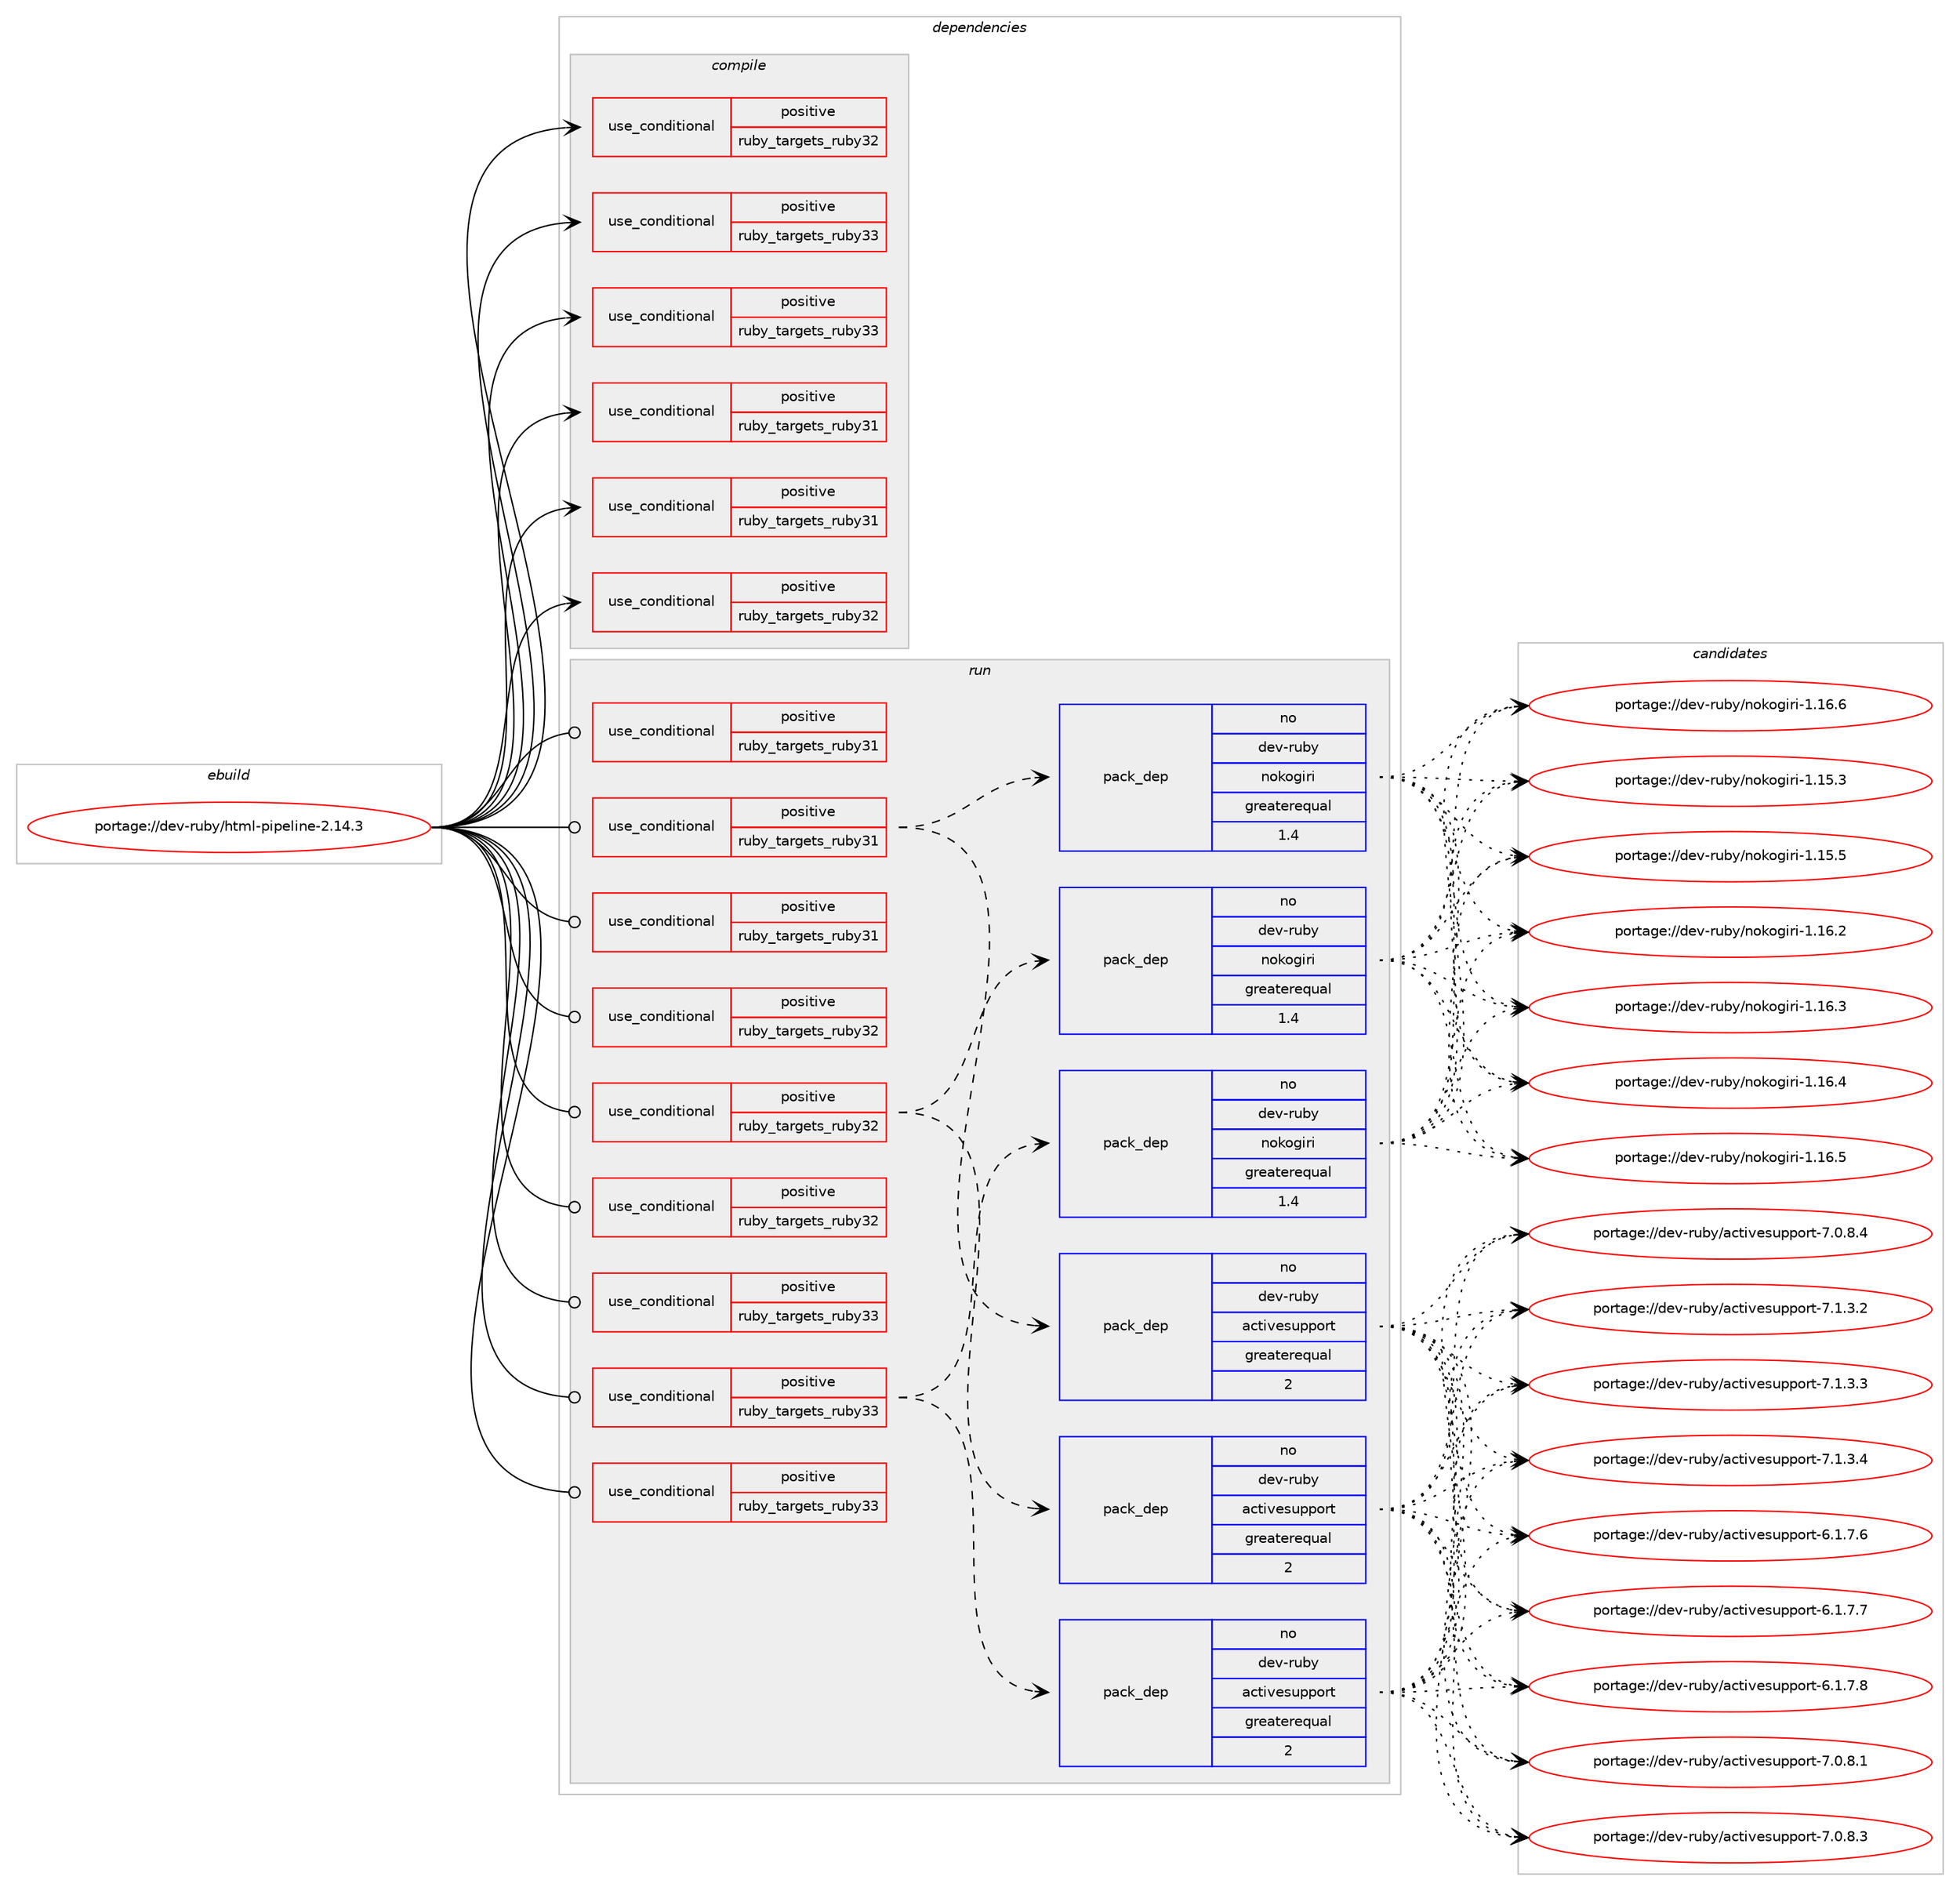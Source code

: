 digraph prolog {

# *************
# Graph options
# *************

newrank=true;
concentrate=true;
compound=true;
graph [rankdir=LR,fontname=Helvetica,fontsize=10,ranksep=1.5];#, ranksep=2.5, nodesep=0.2];
edge  [arrowhead=vee];
node  [fontname=Helvetica,fontsize=10];

# **********
# The ebuild
# **********

subgraph cluster_leftcol {
color=gray;
rank=same;
label=<<i>ebuild</i>>;
id [label="portage://dev-ruby/html-pipeline-2.14.3", color=red, width=4, href="../dev-ruby/html-pipeline-2.14.3.svg"];
}

# ****************
# The dependencies
# ****************

subgraph cluster_midcol {
color=gray;
label=<<i>dependencies</i>>;
subgraph cluster_compile {
fillcolor="#eeeeee";
style=filled;
label=<<i>compile</i>>;
subgraph cond47518 {
dependency94868 [label=<<TABLE BORDER="0" CELLBORDER="1" CELLSPACING="0" CELLPADDING="4"><TR><TD ROWSPAN="3" CELLPADDING="10">use_conditional</TD></TR><TR><TD>positive</TD></TR><TR><TD>ruby_targets_ruby31</TD></TR></TABLE>>, shape=none, color=red];
# *** BEGIN UNKNOWN DEPENDENCY TYPE (TODO) ***
# dependency94868 -> package_dependency(portage://dev-ruby/html-pipeline-2.14.3,install,no,dev-lang,ruby,none,[,,],[slot(3.1)],[])
# *** END UNKNOWN DEPENDENCY TYPE (TODO) ***

}
id:e -> dependency94868:w [weight=20,style="solid",arrowhead="vee"];
subgraph cond47519 {
dependency94869 [label=<<TABLE BORDER="0" CELLBORDER="1" CELLSPACING="0" CELLPADDING="4"><TR><TD ROWSPAN="3" CELLPADDING="10">use_conditional</TD></TR><TR><TD>positive</TD></TR><TR><TD>ruby_targets_ruby31</TD></TR></TABLE>>, shape=none, color=red];
# *** BEGIN UNKNOWN DEPENDENCY TYPE (TODO) ***
# dependency94869 -> package_dependency(portage://dev-ruby/html-pipeline-2.14.3,install,no,virtual,rubygems,none,[,,],[],[use(enable(ruby_targets_ruby31),negative)])
# *** END UNKNOWN DEPENDENCY TYPE (TODO) ***

}
id:e -> dependency94869:w [weight=20,style="solid",arrowhead="vee"];
subgraph cond47520 {
dependency94870 [label=<<TABLE BORDER="0" CELLBORDER="1" CELLSPACING="0" CELLPADDING="4"><TR><TD ROWSPAN="3" CELLPADDING="10">use_conditional</TD></TR><TR><TD>positive</TD></TR><TR><TD>ruby_targets_ruby32</TD></TR></TABLE>>, shape=none, color=red];
# *** BEGIN UNKNOWN DEPENDENCY TYPE (TODO) ***
# dependency94870 -> package_dependency(portage://dev-ruby/html-pipeline-2.14.3,install,no,dev-lang,ruby,none,[,,],[slot(3.2)],[])
# *** END UNKNOWN DEPENDENCY TYPE (TODO) ***

}
id:e -> dependency94870:w [weight=20,style="solid",arrowhead="vee"];
subgraph cond47521 {
dependency94871 [label=<<TABLE BORDER="0" CELLBORDER="1" CELLSPACING="0" CELLPADDING="4"><TR><TD ROWSPAN="3" CELLPADDING="10">use_conditional</TD></TR><TR><TD>positive</TD></TR><TR><TD>ruby_targets_ruby32</TD></TR></TABLE>>, shape=none, color=red];
# *** BEGIN UNKNOWN DEPENDENCY TYPE (TODO) ***
# dependency94871 -> package_dependency(portage://dev-ruby/html-pipeline-2.14.3,install,no,virtual,rubygems,none,[,,],[],[use(enable(ruby_targets_ruby32),negative)])
# *** END UNKNOWN DEPENDENCY TYPE (TODO) ***

}
id:e -> dependency94871:w [weight=20,style="solid",arrowhead="vee"];
subgraph cond47522 {
dependency94872 [label=<<TABLE BORDER="0" CELLBORDER="1" CELLSPACING="0" CELLPADDING="4"><TR><TD ROWSPAN="3" CELLPADDING="10">use_conditional</TD></TR><TR><TD>positive</TD></TR><TR><TD>ruby_targets_ruby33</TD></TR></TABLE>>, shape=none, color=red];
# *** BEGIN UNKNOWN DEPENDENCY TYPE (TODO) ***
# dependency94872 -> package_dependency(portage://dev-ruby/html-pipeline-2.14.3,install,no,dev-lang,ruby,none,[,,],[slot(3.3)],[])
# *** END UNKNOWN DEPENDENCY TYPE (TODO) ***

}
id:e -> dependency94872:w [weight=20,style="solid",arrowhead="vee"];
subgraph cond47523 {
dependency94873 [label=<<TABLE BORDER="0" CELLBORDER="1" CELLSPACING="0" CELLPADDING="4"><TR><TD ROWSPAN="3" CELLPADDING="10">use_conditional</TD></TR><TR><TD>positive</TD></TR><TR><TD>ruby_targets_ruby33</TD></TR></TABLE>>, shape=none, color=red];
# *** BEGIN UNKNOWN DEPENDENCY TYPE (TODO) ***
# dependency94873 -> package_dependency(portage://dev-ruby/html-pipeline-2.14.3,install,no,virtual,rubygems,none,[,,],[],[use(enable(ruby_targets_ruby33),negative)])
# *** END UNKNOWN DEPENDENCY TYPE (TODO) ***

}
id:e -> dependency94873:w [weight=20,style="solid",arrowhead="vee"];
}
subgraph cluster_compileandrun {
fillcolor="#eeeeee";
style=filled;
label=<<i>compile and run</i>>;
}
subgraph cluster_run {
fillcolor="#eeeeee";
style=filled;
label=<<i>run</i>>;
subgraph cond47524 {
dependency94874 [label=<<TABLE BORDER="0" CELLBORDER="1" CELLSPACING="0" CELLPADDING="4"><TR><TD ROWSPAN="3" CELLPADDING="10">use_conditional</TD></TR><TR><TD>positive</TD></TR><TR><TD>ruby_targets_ruby31</TD></TR></TABLE>>, shape=none, color=red];
# *** BEGIN UNKNOWN DEPENDENCY TYPE (TODO) ***
# dependency94874 -> package_dependency(portage://dev-ruby/html-pipeline-2.14.3,run,no,dev-lang,ruby,none,[,,],[slot(3.1)],[])
# *** END UNKNOWN DEPENDENCY TYPE (TODO) ***

}
id:e -> dependency94874:w [weight=20,style="solid",arrowhead="odot"];
subgraph cond47525 {
dependency94875 [label=<<TABLE BORDER="0" CELLBORDER="1" CELLSPACING="0" CELLPADDING="4"><TR><TD ROWSPAN="3" CELLPADDING="10">use_conditional</TD></TR><TR><TD>positive</TD></TR><TR><TD>ruby_targets_ruby31</TD></TR></TABLE>>, shape=none, color=red];
subgraph pack46053 {
dependency94876 [label=<<TABLE BORDER="0" CELLBORDER="1" CELLSPACING="0" CELLPADDING="4" WIDTH="220"><TR><TD ROWSPAN="6" CELLPADDING="30">pack_dep</TD></TR><TR><TD WIDTH="110">no</TD></TR><TR><TD>dev-ruby</TD></TR><TR><TD>activesupport</TD></TR><TR><TD>greaterequal</TD></TR><TR><TD>2</TD></TR></TABLE>>, shape=none, color=blue];
}
dependency94875:e -> dependency94876:w [weight=20,style="dashed",arrowhead="vee"];
subgraph pack46054 {
dependency94877 [label=<<TABLE BORDER="0" CELLBORDER="1" CELLSPACING="0" CELLPADDING="4" WIDTH="220"><TR><TD ROWSPAN="6" CELLPADDING="30">pack_dep</TD></TR><TR><TD WIDTH="110">no</TD></TR><TR><TD>dev-ruby</TD></TR><TR><TD>nokogiri</TD></TR><TR><TD>greaterequal</TD></TR><TR><TD>1.4</TD></TR></TABLE>>, shape=none, color=blue];
}
dependency94875:e -> dependency94877:w [weight=20,style="dashed",arrowhead="vee"];
}
id:e -> dependency94875:w [weight=20,style="solid",arrowhead="odot"];
subgraph cond47526 {
dependency94878 [label=<<TABLE BORDER="0" CELLBORDER="1" CELLSPACING="0" CELLPADDING="4"><TR><TD ROWSPAN="3" CELLPADDING="10">use_conditional</TD></TR><TR><TD>positive</TD></TR><TR><TD>ruby_targets_ruby31</TD></TR></TABLE>>, shape=none, color=red];
# *** BEGIN UNKNOWN DEPENDENCY TYPE (TODO) ***
# dependency94878 -> package_dependency(portage://dev-ruby/html-pipeline-2.14.3,run,no,virtual,rubygems,none,[,,],[],[use(enable(ruby_targets_ruby31),negative)])
# *** END UNKNOWN DEPENDENCY TYPE (TODO) ***

}
id:e -> dependency94878:w [weight=20,style="solid",arrowhead="odot"];
subgraph cond47527 {
dependency94879 [label=<<TABLE BORDER="0" CELLBORDER="1" CELLSPACING="0" CELLPADDING="4"><TR><TD ROWSPAN="3" CELLPADDING="10">use_conditional</TD></TR><TR><TD>positive</TD></TR><TR><TD>ruby_targets_ruby32</TD></TR></TABLE>>, shape=none, color=red];
# *** BEGIN UNKNOWN DEPENDENCY TYPE (TODO) ***
# dependency94879 -> package_dependency(portage://dev-ruby/html-pipeline-2.14.3,run,no,dev-lang,ruby,none,[,,],[slot(3.2)],[])
# *** END UNKNOWN DEPENDENCY TYPE (TODO) ***

}
id:e -> dependency94879:w [weight=20,style="solid",arrowhead="odot"];
subgraph cond47528 {
dependency94880 [label=<<TABLE BORDER="0" CELLBORDER="1" CELLSPACING="0" CELLPADDING="4"><TR><TD ROWSPAN="3" CELLPADDING="10">use_conditional</TD></TR><TR><TD>positive</TD></TR><TR><TD>ruby_targets_ruby32</TD></TR></TABLE>>, shape=none, color=red];
subgraph pack46055 {
dependency94881 [label=<<TABLE BORDER="0" CELLBORDER="1" CELLSPACING="0" CELLPADDING="4" WIDTH="220"><TR><TD ROWSPAN="6" CELLPADDING="30">pack_dep</TD></TR><TR><TD WIDTH="110">no</TD></TR><TR><TD>dev-ruby</TD></TR><TR><TD>activesupport</TD></TR><TR><TD>greaterequal</TD></TR><TR><TD>2</TD></TR></TABLE>>, shape=none, color=blue];
}
dependency94880:e -> dependency94881:w [weight=20,style="dashed",arrowhead="vee"];
subgraph pack46056 {
dependency94882 [label=<<TABLE BORDER="0" CELLBORDER="1" CELLSPACING="0" CELLPADDING="4" WIDTH="220"><TR><TD ROWSPAN="6" CELLPADDING="30">pack_dep</TD></TR><TR><TD WIDTH="110">no</TD></TR><TR><TD>dev-ruby</TD></TR><TR><TD>nokogiri</TD></TR><TR><TD>greaterequal</TD></TR><TR><TD>1.4</TD></TR></TABLE>>, shape=none, color=blue];
}
dependency94880:e -> dependency94882:w [weight=20,style="dashed",arrowhead="vee"];
}
id:e -> dependency94880:w [weight=20,style="solid",arrowhead="odot"];
subgraph cond47529 {
dependency94883 [label=<<TABLE BORDER="0" CELLBORDER="1" CELLSPACING="0" CELLPADDING="4"><TR><TD ROWSPAN="3" CELLPADDING="10">use_conditional</TD></TR><TR><TD>positive</TD></TR><TR><TD>ruby_targets_ruby32</TD></TR></TABLE>>, shape=none, color=red];
# *** BEGIN UNKNOWN DEPENDENCY TYPE (TODO) ***
# dependency94883 -> package_dependency(portage://dev-ruby/html-pipeline-2.14.3,run,no,virtual,rubygems,none,[,,],[],[use(enable(ruby_targets_ruby32),negative)])
# *** END UNKNOWN DEPENDENCY TYPE (TODO) ***

}
id:e -> dependency94883:w [weight=20,style="solid",arrowhead="odot"];
subgraph cond47530 {
dependency94884 [label=<<TABLE BORDER="0" CELLBORDER="1" CELLSPACING="0" CELLPADDING="4"><TR><TD ROWSPAN="3" CELLPADDING="10">use_conditional</TD></TR><TR><TD>positive</TD></TR><TR><TD>ruby_targets_ruby33</TD></TR></TABLE>>, shape=none, color=red];
# *** BEGIN UNKNOWN DEPENDENCY TYPE (TODO) ***
# dependency94884 -> package_dependency(portage://dev-ruby/html-pipeline-2.14.3,run,no,dev-lang,ruby,none,[,,],[slot(3.3)],[])
# *** END UNKNOWN DEPENDENCY TYPE (TODO) ***

}
id:e -> dependency94884:w [weight=20,style="solid",arrowhead="odot"];
subgraph cond47531 {
dependency94885 [label=<<TABLE BORDER="0" CELLBORDER="1" CELLSPACING="0" CELLPADDING="4"><TR><TD ROWSPAN="3" CELLPADDING="10">use_conditional</TD></TR><TR><TD>positive</TD></TR><TR><TD>ruby_targets_ruby33</TD></TR></TABLE>>, shape=none, color=red];
subgraph pack46057 {
dependency94886 [label=<<TABLE BORDER="0" CELLBORDER="1" CELLSPACING="0" CELLPADDING="4" WIDTH="220"><TR><TD ROWSPAN="6" CELLPADDING="30">pack_dep</TD></TR><TR><TD WIDTH="110">no</TD></TR><TR><TD>dev-ruby</TD></TR><TR><TD>activesupport</TD></TR><TR><TD>greaterequal</TD></TR><TR><TD>2</TD></TR></TABLE>>, shape=none, color=blue];
}
dependency94885:e -> dependency94886:w [weight=20,style="dashed",arrowhead="vee"];
subgraph pack46058 {
dependency94887 [label=<<TABLE BORDER="0" CELLBORDER="1" CELLSPACING="0" CELLPADDING="4" WIDTH="220"><TR><TD ROWSPAN="6" CELLPADDING="30">pack_dep</TD></TR><TR><TD WIDTH="110">no</TD></TR><TR><TD>dev-ruby</TD></TR><TR><TD>nokogiri</TD></TR><TR><TD>greaterequal</TD></TR><TR><TD>1.4</TD></TR></TABLE>>, shape=none, color=blue];
}
dependency94885:e -> dependency94887:w [weight=20,style="dashed",arrowhead="vee"];
}
id:e -> dependency94885:w [weight=20,style="solid",arrowhead="odot"];
subgraph cond47532 {
dependency94888 [label=<<TABLE BORDER="0" CELLBORDER="1" CELLSPACING="0" CELLPADDING="4"><TR><TD ROWSPAN="3" CELLPADDING="10">use_conditional</TD></TR><TR><TD>positive</TD></TR><TR><TD>ruby_targets_ruby33</TD></TR></TABLE>>, shape=none, color=red];
# *** BEGIN UNKNOWN DEPENDENCY TYPE (TODO) ***
# dependency94888 -> package_dependency(portage://dev-ruby/html-pipeline-2.14.3,run,no,virtual,rubygems,none,[,,],[],[use(enable(ruby_targets_ruby33),negative)])
# *** END UNKNOWN DEPENDENCY TYPE (TODO) ***

}
id:e -> dependency94888:w [weight=20,style="solid",arrowhead="odot"];
}
}

# **************
# The candidates
# **************

subgraph cluster_choices {
rank=same;
color=gray;
label=<<i>candidates</i>>;

subgraph choice46053 {
color=black;
nodesep=1;
choice10010111845114117981214797991161051181011151171121121111141164554464946554654 [label="portage://dev-ruby/activesupport-6.1.7.6", color=red, width=4,href="../dev-ruby/activesupport-6.1.7.6.svg"];
choice10010111845114117981214797991161051181011151171121121111141164554464946554655 [label="portage://dev-ruby/activesupport-6.1.7.7", color=red, width=4,href="../dev-ruby/activesupport-6.1.7.7.svg"];
choice10010111845114117981214797991161051181011151171121121111141164554464946554656 [label="portage://dev-ruby/activesupport-6.1.7.8", color=red, width=4,href="../dev-ruby/activesupport-6.1.7.8.svg"];
choice10010111845114117981214797991161051181011151171121121111141164555464846564649 [label="portage://dev-ruby/activesupport-7.0.8.1", color=red, width=4,href="../dev-ruby/activesupport-7.0.8.1.svg"];
choice10010111845114117981214797991161051181011151171121121111141164555464846564651 [label="portage://dev-ruby/activesupport-7.0.8.3", color=red, width=4,href="../dev-ruby/activesupport-7.0.8.3.svg"];
choice10010111845114117981214797991161051181011151171121121111141164555464846564652 [label="portage://dev-ruby/activesupport-7.0.8.4", color=red, width=4,href="../dev-ruby/activesupport-7.0.8.4.svg"];
choice10010111845114117981214797991161051181011151171121121111141164555464946514650 [label="portage://dev-ruby/activesupport-7.1.3.2", color=red, width=4,href="../dev-ruby/activesupport-7.1.3.2.svg"];
choice10010111845114117981214797991161051181011151171121121111141164555464946514651 [label="portage://dev-ruby/activesupport-7.1.3.3", color=red, width=4,href="../dev-ruby/activesupport-7.1.3.3.svg"];
choice10010111845114117981214797991161051181011151171121121111141164555464946514652 [label="portage://dev-ruby/activesupport-7.1.3.4", color=red, width=4,href="../dev-ruby/activesupport-7.1.3.4.svg"];
dependency94876:e -> choice10010111845114117981214797991161051181011151171121121111141164554464946554654:w [style=dotted,weight="100"];
dependency94876:e -> choice10010111845114117981214797991161051181011151171121121111141164554464946554655:w [style=dotted,weight="100"];
dependency94876:e -> choice10010111845114117981214797991161051181011151171121121111141164554464946554656:w [style=dotted,weight="100"];
dependency94876:e -> choice10010111845114117981214797991161051181011151171121121111141164555464846564649:w [style=dotted,weight="100"];
dependency94876:e -> choice10010111845114117981214797991161051181011151171121121111141164555464846564651:w [style=dotted,weight="100"];
dependency94876:e -> choice10010111845114117981214797991161051181011151171121121111141164555464846564652:w [style=dotted,weight="100"];
dependency94876:e -> choice10010111845114117981214797991161051181011151171121121111141164555464946514650:w [style=dotted,weight="100"];
dependency94876:e -> choice10010111845114117981214797991161051181011151171121121111141164555464946514651:w [style=dotted,weight="100"];
dependency94876:e -> choice10010111845114117981214797991161051181011151171121121111141164555464946514652:w [style=dotted,weight="100"];
}
subgraph choice46054 {
color=black;
nodesep=1;
choice10010111845114117981214711011110711110310511410545494649534651 [label="portage://dev-ruby/nokogiri-1.15.3", color=red, width=4,href="../dev-ruby/nokogiri-1.15.3.svg"];
choice10010111845114117981214711011110711110310511410545494649534653 [label="portage://dev-ruby/nokogiri-1.15.5", color=red, width=4,href="../dev-ruby/nokogiri-1.15.5.svg"];
choice10010111845114117981214711011110711110310511410545494649544650 [label="portage://dev-ruby/nokogiri-1.16.2", color=red, width=4,href="../dev-ruby/nokogiri-1.16.2.svg"];
choice10010111845114117981214711011110711110310511410545494649544651 [label="portage://dev-ruby/nokogiri-1.16.3", color=red, width=4,href="../dev-ruby/nokogiri-1.16.3.svg"];
choice10010111845114117981214711011110711110310511410545494649544652 [label="portage://dev-ruby/nokogiri-1.16.4", color=red, width=4,href="../dev-ruby/nokogiri-1.16.4.svg"];
choice10010111845114117981214711011110711110310511410545494649544653 [label="portage://dev-ruby/nokogiri-1.16.5", color=red, width=4,href="../dev-ruby/nokogiri-1.16.5.svg"];
choice10010111845114117981214711011110711110310511410545494649544654 [label="portage://dev-ruby/nokogiri-1.16.6", color=red, width=4,href="../dev-ruby/nokogiri-1.16.6.svg"];
dependency94877:e -> choice10010111845114117981214711011110711110310511410545494649534651:w [style=dotted,weight="100"];
dependency94877:e -> choice10010111845114117981214711011110711110310511410545494649534653:w [style=dotted,weight="100"];
dependency94877:e -> choice10010111845114117981214711011110711110310511410545494649544650:w [style=dotted,weight="100"];
dependency94877:e -> choice10010111845114117981214711011110711110310511410545494649544651:w [style=dotted,weight="100"];
dependency94877:e -> choice10010111845114117981214711011110711110310511410545494649544652:w [style=dotted,weight="100"];
dependency94877:e -> choice10010111845114117981214711011110711110310511410545494649544653:w [style=dotted,weight="100"];
dependency94877:e -> choice10010111845114117981214711011110711110310511410545494649544654:w [style=dotted,weight="100"];
}
subgraph choice46055 {
color=black;
nodesep=1;
choice10010111845114117981214797991161051181011151171121121111141164554464946554654 [label="portage://dev-ruby/activesupport-6.1.7.6", color=red, width=4,href="../dev-ruby/activesupport-6.1.7.6.svg"];
choice10010111845114117981214797991161051181011151171121121111141164554464946554655 [label="portage://dev-ruby/activesupport-6.1.7.7", color=red, width=4,href="../dev-ruby/activesupport-6.1.7.7.svg"];
choice10010111845114117981214797991161051181011151171121121111141164554464946554656 [label="portage://dev-ruby/activesupport-6.1.7.8", color=red, width=4,href="../dev-ruby/activesupport-6.1.7.8.svg"];
choice10010111845114117981214797991161051181011151171121121111141164555464846564649 [label="portage://dev-ruby/activesupport-7.0.8.1", color=red, width=4,href="../dev-ruby/activesupport-7.0.8.1.svg"];
choice10010111845114117981214797991161051181011151171121121111141164555464846564651 [label="portage://dev-ruby/activesupport-7.0.8.3", color=red, width=4,href="../dev-ruby/activesupport-7.0.8.3.svg"];
choice10010111845114117981214797991161051181011151171121121111141164555464846564652 [label="portage://dev-ruby/activesupport-7.0.8.4", color=red, width=4,href="../dev-ruby/activesupport-7.0.8.4.svg"];
choice10010111845114117981214797991161051181011151171121121111141164555464946514650 [label="portage://dev-ruby/activesupport-7.1.3.2", color=red, width=4,href="../dev-ruby/activesupport-7.1.3.2.svg"];
choice10010111845114117981214797991161051181011151171121121111141164555464946514651 [label="portage://dev-ruby/activesupport-7.1.3.3", color=red, width=4,href="../dev-ruby/activesupport-7.1.3.3.svg"];
choice10010111845114117981214797991161051181011151171121121111141164555464946514652 [label="portage://dev-ruby/activesupport-7.1.3.4", color=red, width=4,href="../dev-ruby/activesupport-7.1.3.4.svg"];
dependency94881:e -> choice10010111845114117981214797991161051181011151171121121111141164554464946554654:w [style=dotted,weight="100"];
dependency94881:e -> choice10010111845114117981214797991161051181011151171121121111141164554464946554655:w [style=dotted,weight="100"];
dependency94881:e -> choice10010111845114117981214797991161051181011151171121121111141164554464946554656:w [style=dotted,weight="100"];
dependency94881:e -> choice10010111845114117981214797991161051181011151171121121111141164555464846564649:w [style=dotted,weight="100"];
dependency94881:e -> choice10010111845114117981214797991161051181011151171121121111141164555464846564651:w [style=dotted,weight="100"];
dependency94881:e -> choice10010111845114117981214797991161051181011151171121121111141164555464846564652:w [style=dotted,weight="100"];
dependency94881:e -> choice10010111845114117981214797991161051181011151171121121111141164555464946514650:w [style=dotted,weight="100"];
dependency94881:e -> choice10010111845114117981214797991161051181011151171121121111141164555464946514651:w [style=dotted,weight="100"];
dependency94881:e -> choice10010111845114117981214797991161051181011151171121121111141164555464946514652:w [style=dotted,weight="100"];
}
subgraph choice46056 {
color=black;
nodesep=1;
choice10010111845114117981214711011110711110310511410545494649534651 [label="portage://dev-ruby/nokogiri-1.15.3", color=red, width=4,href="../dev-ruby/nokogiri-1.15.3.svg"];
choice10010111845114117981214711011110711110310511410545494649534653 [label="portage://dev-ruby/nokogiri-1.15.5", color=red, width=4,href="../dev-ruby/nokogiri-1.15.5.svg"];
choice10010111845114117981214711011110711110310511410545494649544650 [label="portage://dev-ruby/nokogiri-1.16.2", color=red, width=4,href="../dev-ruby/nokogiri-1.16.2.svg"];
choice10010111845114117981214711011110711110310511410545494649544651 [label="portage://dev-ruby/nokogiri-1.16.3", color=red, width=4,href="../dev-ruby/nokogiri-1.16.3.svg"];
choice10010111845114117981214711011110711110310511410545494649544652 [label="portage://dev-ruby/nokogiri-1.16.4", color=red, width=4,href="../dev-ruby/nokogiri-1.16.4.svg"];
choice10010111845114117981214711011110711110310511410545494649544653 [label="portage://dev-ruby/nokogiri-1.16.5", color=red, width=4,href="../dev-ruby/nokogiri-1.16.5.svg"];
choice10010111845114117981214711011110711110310511410545494649544654 [label="portage://dev-ruby/nokogiri-1.16.6", color=red, width=4,href="../dev-ruby/nokogiri-1.16.6.svg"];
dependency94882:e -> choice10010111845114117981214711011110711110310511410545494649534651:w [style=dotted,weight="100"];
dependency94882:e -> choice10010111845114117981214711011110711110310511410545494649534653:w [style=dotted,weight="100"];
dependency94882:e -> choice10010111845114117981214711011110711110310511410545494649544650:w [style=dotted,weight="100"];
dependency94882:e -> choice10010111845114117981214711011110711110310511410545494649544651:w [style=dotted,weight="100"];
dependency94882:e -> choice10010111845114117981214711011110711110310511410545494649544652:w [style=dotted,weight="100"];
dependency94882:e -> choice10010111845114117981214711011110711110310511410545494649544653:w [style=dotted,weight="100"];
dependency94882:e -> choice10010111845114117981214711011110711110310511410545494649544654:w [style=dotted,weight="100"];
}
subgraph choice46057 {
color=black;
nodesep=1;
choice10010111845114117981214797991161051181011151171121121111141164554464946554654 [label="portage://dev-ruby/activesupport-6.1.7.6", color=red, width=4,href="../dev-ruby/activesupport-6.1.7.6.svg"];
choice10010111845114117981214797991161051181011151171121121111141164554464946554655 [label="portage://dev-ruby/activesupport-6.1.7.7", color=red, width=4,href="../dev-ruby/activesupport-6.1.7.7.svg"];
choice10010111845114117981214797991161051181011151171121121111141164554464946554656 [label="portage://dev-ruby/activesupport-6.1.7.8", color=red, width=4,href="../dev-ruby/activesupport-6.1.7.8.svg"];
choice10010111845114117981214797991161051181011151171121121111141164555464846564649 [label="portage://dev-ruby/activesupport-7.0.8.1", color=red, width=4,href="../dev-ruby/activesupport-7.0.8.1.svg"];
choice10010111845114117981214797991161051181011151171121121111141164555464846564651 [label="portage://dev-ruby/activesupport-7.0.8.3", color=red, width=4,href="../dev-ruby/activesupport-7.0.8.3.svg"];
choice10010111845114117981214797991161051181011151171121121111141164555464846564652 [label="portage://dev-ruby/activesupport-7.0.8.4", color=red, width=4,href="../dev-ruby/activesupport-7.0.8.4.svg"];
choice10010111845114117981214797991161051181011151171121121111141164555464946514650 [label="portage://dev-ruby/activesupport-7.1.3.2", color=red, width=4,href="../dev-ruby/activesupport-7.1.3.2.svg"];
choice10010111845114117981214797991161051181011151171121121111141164555464946514651 [label="portage://dev-ruby/activesupport-7.1.3.3", color=red, width=4,href="../dev-ruby/activesupport-7.1.3.3.svg"];
choice10010111845114117981214797991161051181011151171121121111141164555464946514652 [label="portage://dev-ruby/activesupport-7.1.3.4", color=red, width=4,href="../dev-ruby/activesupport-7.1.3.4.svg"];
dependency94886:e -> choice10010111845114117981214797991161051181011151171121121111141164554464946554654:w [style=dotted,weight="100"];
dependency94886:e -> choice10010111845114117981214797991161051181011151171121121111141164554464946554655:w [style=dotted,weight="100"];
dependency94886:e -> choice10010111845114117981214797991161051181011151171121121111141164554464946554656:w [style=dotted,weight="100"];
dependency94886:e -> choice10010111845114117981214797991161051181011151171121121111141164555464846564649:w [style=dotted,weight="100"];
dependency94886:e -> choice10010111845114117981214797991161051181011151171121121111141164555464846564651:w [style=dotted,weight="100"];
dependency94886:e -> choice10010111845114117981214797991161051181011151171121121111141164555464846564652:w [style=dotted,weight="100"];
dependency94886:e -> choice10010111845114117981214797991161051181011151171121121111141164555464946514650:w [style=dotted,weight="100"];
dependency94886:e -> choice10010111845114117981214797991161051181011151171121121111141164555464946514651:w [style=dotted,weight="100"];
dependency94886:e -> choice10010111845114117981214797991161051181011151171121121111141164555464946514652:w [style=dotted,weight="100"];
}
subgraph choice46058 {
color=black;
nodesep=1;
choice10010111845114117981214711011110711110310511410545494649534651 [label="portage://dev-ruby/nokogiri-1.15.3", color=red, width=4,href="../dev-ruby/nokogiri-1.15.3.svg"];
choice10010111845114117981214711011110711110310511410545494649534653 [label="portage://dev-ruby/nokogiri-1.15.5", color=red, width=4,href="../dev-ruby/nokogiri-1.15.5.svg"];
choice10010111845114117981214711011110711110310511410545494649544650 [label="portage://dev-ruby/nokogiri-1.16.2", color=red, width=4,href="../dev-ruby/nokogiri-1.16.2.svg"];
choice10010111845114117981214711011110711110310511410545494649544651 [label="portage://dev-ruby/nokogiri-1.16.3", color=red, width=4,href="../dev-ruby/nokogiri-1.16.3.svg"];
choice10010111845114117981214711011110711110310511410545494649544652 [label="portage://dev-ruby/nokogiri-1.16.4", color=red, width=4,href="../dev-ruby/nokogiri-1.16.4.svg"];
choice10010111845114117981214711011110711110310511410545494649544653 [label="portage://dev-ruby/nokogiri-1.16.5", color=red, width=4,href="../dev-ruby/nokogiri-1.16.5.svg"];
choice10010111845114117981214711011110711110310511410545494649544654 [label="portage://dev-ruby/nokogiri-1.16.6", color=red, width=4,href="../dev-ruby/nokogiri-1.16.6.svg"];
dependency94887:e -> choice10010111845114117981214711011110711110310511410545494649534651:w [style=dotted,weight="100"];
dependency94887:e -> choice10010111845114117981214711011110711110310511410545494649534653:w [style=dotted,weight="100"];
dependency94887:e -> choice10010111845114117981214711011110711110310511410545494649544650:w [style=dotted,weight="100"];
dependency94887:e -> choice10010111845114117981214711011110711110310511410545494649544651:w [style=dotted,weight="100"];
dependency94887:e -> choice10010111845114117981214711011110711110310511410545494649544652:w [style=dotted,weight="100"];
dependency94887:e -> choice10010111845114117981214711011110711110310511410545494649544653:w [style=dotted,weight="100"];
dependency94887:e -> choice10010111845114117981214711011110711110310511410545494649544654:w [style=dotted,weight="100"];
}
}

}
